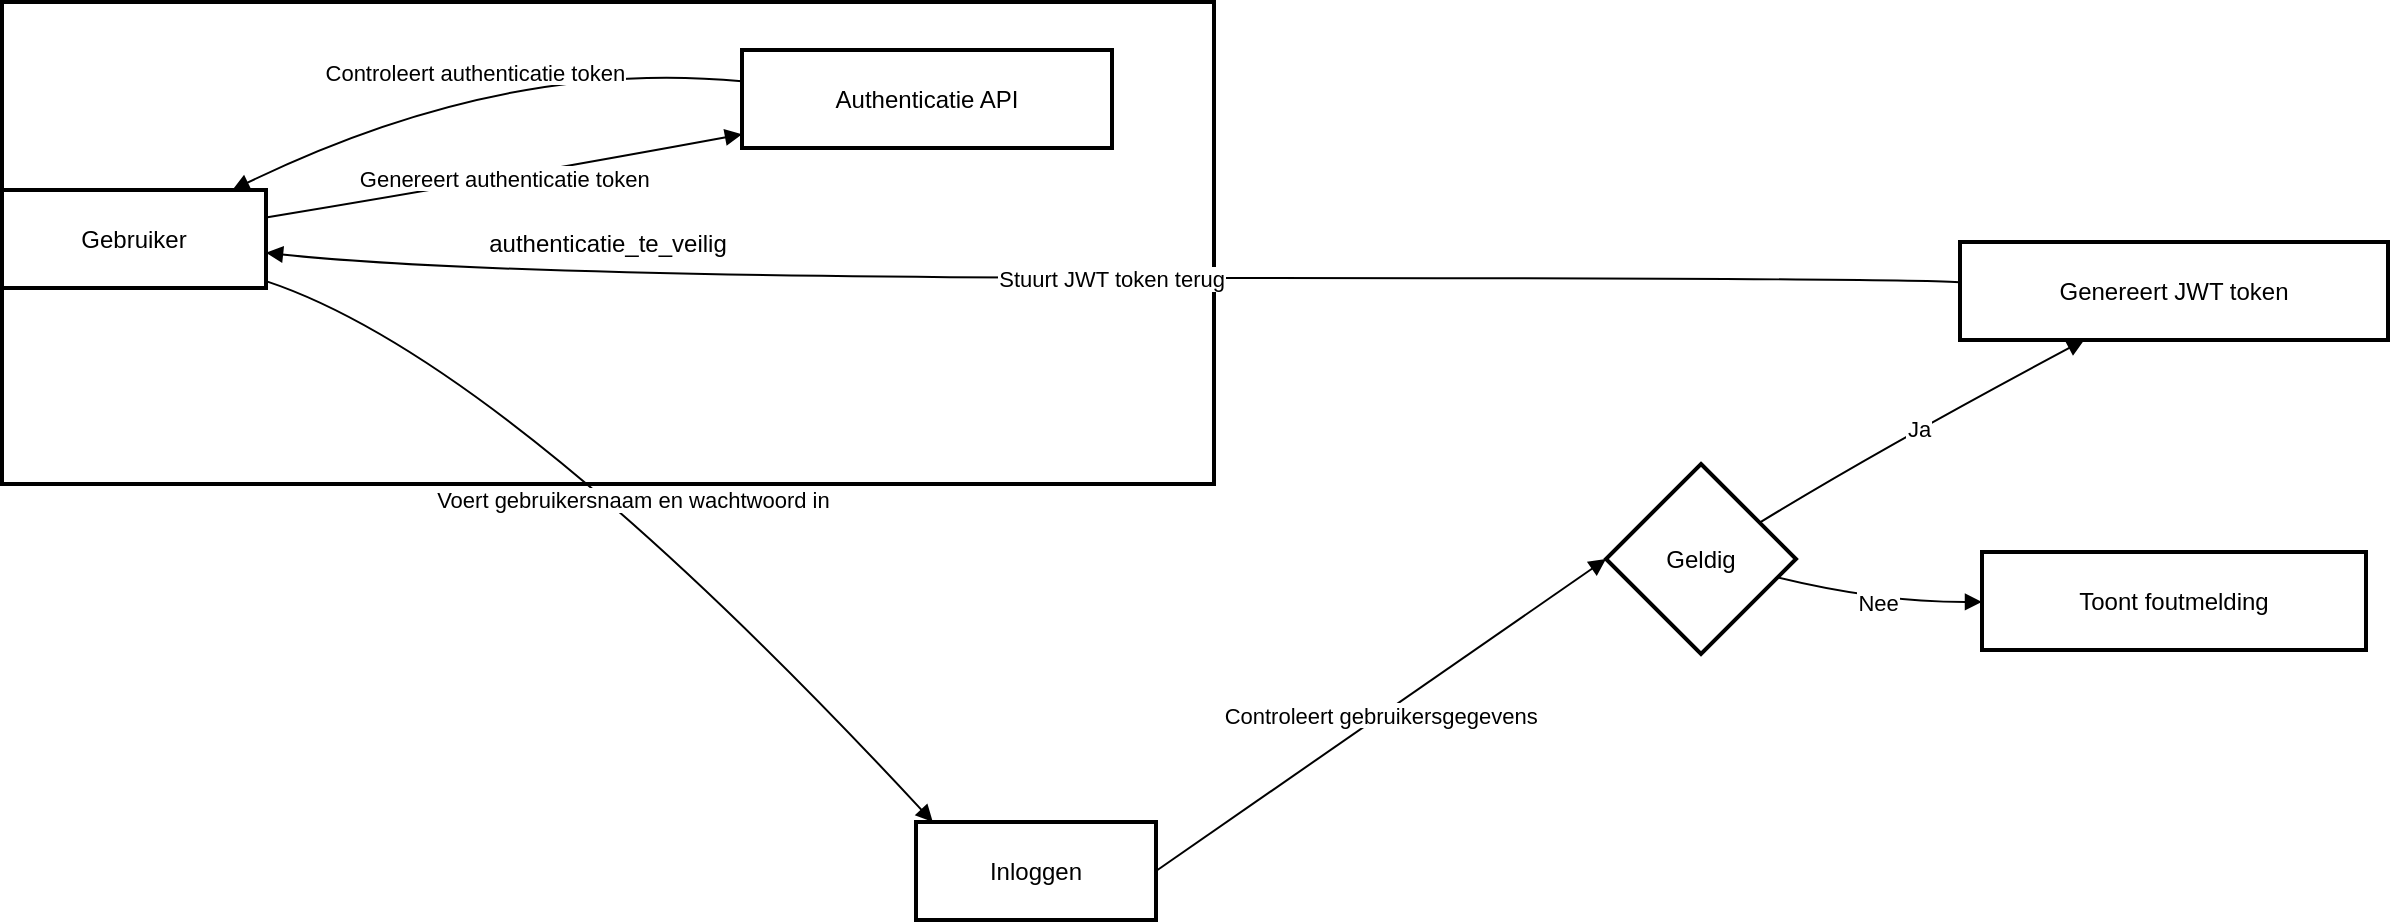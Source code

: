 <mxfile version="24.8.0">
  <diagram name="Pagina-1" id="hAarfXw_meTYoNTCz8BX">
    <mxGraphModel dx="1434" dy="746" grid="1" gridSize="10" guides="1" tooltips="1" connect="1" arrows="1" fold="1" page="1" pageScale="1" pageWidth="827" pageHeight="1169" math="0" shadow="0">
      <root>
        <mxCell id="0" />
        <mxCell id="1" parent="0" />
        <mxCell id="2" value="authenticatie_te_veilig" style="whiteSpace=wrap;strokeWidth=2;" parent="1" vertex="1">
          <mxGeometry x="33" y="30" width="606" height="241" as="geometry" />
        </mxCell>
        <mxCell id="3" value="Gebruiker" style="whiteSpace=wrap;strokeWidth=2;" parent="1" vertex="1">
          <mxGeometry x="33" y="124" width="132" height="49" as="geometry" />
        </mxCell>
        <mxCell id="4" value="Inloggen" style="whiteSpace=wrap;strokeWidth=2;" parent="1" vertex="1">
          <mxGeometry x="490" y="440" width="120" height="49" as="geometry" />
        </mxCell>
        <mxCell id="5" value="Geldig" style="rhombus;strokeWidth=2;whiteSpace=wrap;" parent="1" vertex="1">
          <mxGeometry x="835" y="261" width="95" height="95" as="geometry" />
        </mxCell>
        <mxCell id="6" value="Genereert JWT token" style="whiteSpace=wrap;strokeWidth=2;" parent="1" vertex="1">
          <mxGeometry x="1012" y="150" width="214" height="49" as="geometry" />
        </mxCell>
        <mxCell id="7" value="Toont foutmelding" style="whiteSpace=wrap;strokeWidth=2;" parent="1" vertex="1">
          <mxGeometry x="1023" y="305" width="192" height="49" as="geometry" />
        </mxCell>
        <mxCell id="8" value="Authenticatie API" style="whiteSpace=wrap;strokeWidth=2;" parent="1" vertex="1">
          <mxGeometry x="403" y="54" width="185" height="49" as="geometry" />
        </mxCell>
        <mxCell id="9" value="Voert gebruikersnaam en wachtwoord in" style="curved=1;startArrow=none;endArrow=block;exitX=1;exitY=0.93;entryX=0.07;entryY=0;" parent="1" source="3" target="4" edge="1">
          <mxGeometry relative="1" as="geometry">
            <Array as="points">
              <mxPoint x="284" y="209" />
            </Array>
          </mxGeometry>
        </mxCell>
        <mxCell id="10" value="Controleert gebruikersgegevens" style="curved=1;startArrow=none;endArrow=block;exitX=1;exitY=0.5;entryX=0;entryY=0.5;" parent="1" source="4" target="5" edge="1">
          <mxGeometry relative="1" as="geometry">
            <Array as="points" />
          </mxGeometry>
        </mxCell>
        <mxCell id="11" value="Ja" style="curved=1;startArrow=none;endArrow=block;exitX=1;exitY=0.19;entryX=0.29;entryY=1;" parent="1" source="5" target="6" edge="1">
          <mxGeometry relative="1" as="geometry">
            <Array as="points">
              <mxPoint x="971" y="254" />
            </Array>
          </mxGeometry>
        </mxCell>
        <mxCell id="12" value="Nee" style="curved=1;startArrow=none;endArrow=block;exitX=1;exitY=0.62;entryX=0;entryY=0.51;" parent="1" source="5" target="7" edge="1">
          <mxGeometry relative="1" as="geometry">
            <Array as="points">
              <mxPoint x="971" y="330" />
            </Array>
          </mxGeometry>
        </mxCell>
        <mxCell id="13" value="Stuurt JWT token terug" style="curved=1;startArrow=none;endArrow=block;exitX=0;exitY=0.41;entryX=1;entryY=0.64;" parent="1" source="6" target="3" edge="1">
          <mxGeometry relative="1" as="geometry">
            <Array as="points">
              <mxPoint x="971" y="168" />
              <mxPoint x="284" y="168" />
            </Array>
          </mxGeometry>
        </mxCell>
        <mxCell id="14" value="Genereert authenticatie token" style="curved=1;startArrow=none;endArrow=block;exitX=1;exitY=0.28;entryX=0;entryY=0.86;" parent="1" source="3" target="8" edge="1">
          <mxGeometry relative="1" as="geometry">
            <Array as="points">
              <mxPoint x="284" y="118" />
            </Array>
          </mxGeometry>
        </mxCell>
        <mxCell id="15" value="Controleert authenticatie token" style="curved=1;startArrow=none;endArrow=block;exitX=0;exitY=0.32;entryX=0.88;entryY=-0.01;" parent="1" source="8" target="3" edge="1">
          <mxGeometry relative="1" as="geometry">
            <Array as="points">
              <mxPoint x="284" y="58" />
            </Array>
          </mxGeometry>
        </mxCell>
      </root>
    </mxGraphModel>
  </diagram>
</mxfile>
